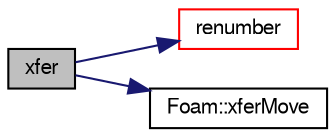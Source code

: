 digraph "xfer"
{
  bgcolor="transparent";
  edge [fontname="FreeSans",fontsize="10",labelfontname="FreeSans",labelfontsize="10"];
  node [fontname="FreeSans",fontsize="10",shape=record];
  rankdir="LR";
  Node768 [label="xfer",height=0.2,width=0.4,color="black", fillcolor="grey75", style="filled", fontcolor="black"];
  Node768 -> Node769 [color="midnightblue",fontsize="10",style="solid",fontname="FreeSans"];
  Node769 [label="renumber",height=0.2,width=0.4,color="red",URL="$a27362.html#a47982060bb4a510a889e78fccf36e513",tooltip="Helper for construct from globalIndex. Renumbers element. "];
  Node768 -> Node821 [color="midnightblue",fontsize="10",style="solid",fontname="FreeSans"];
  Node821 [label="Foam::xferMove",height=0.2,width=0.4,color="black",URL="$a21124.html#ae3ad39ee5ad896e6d3c0f137ecd12abb"];
}
